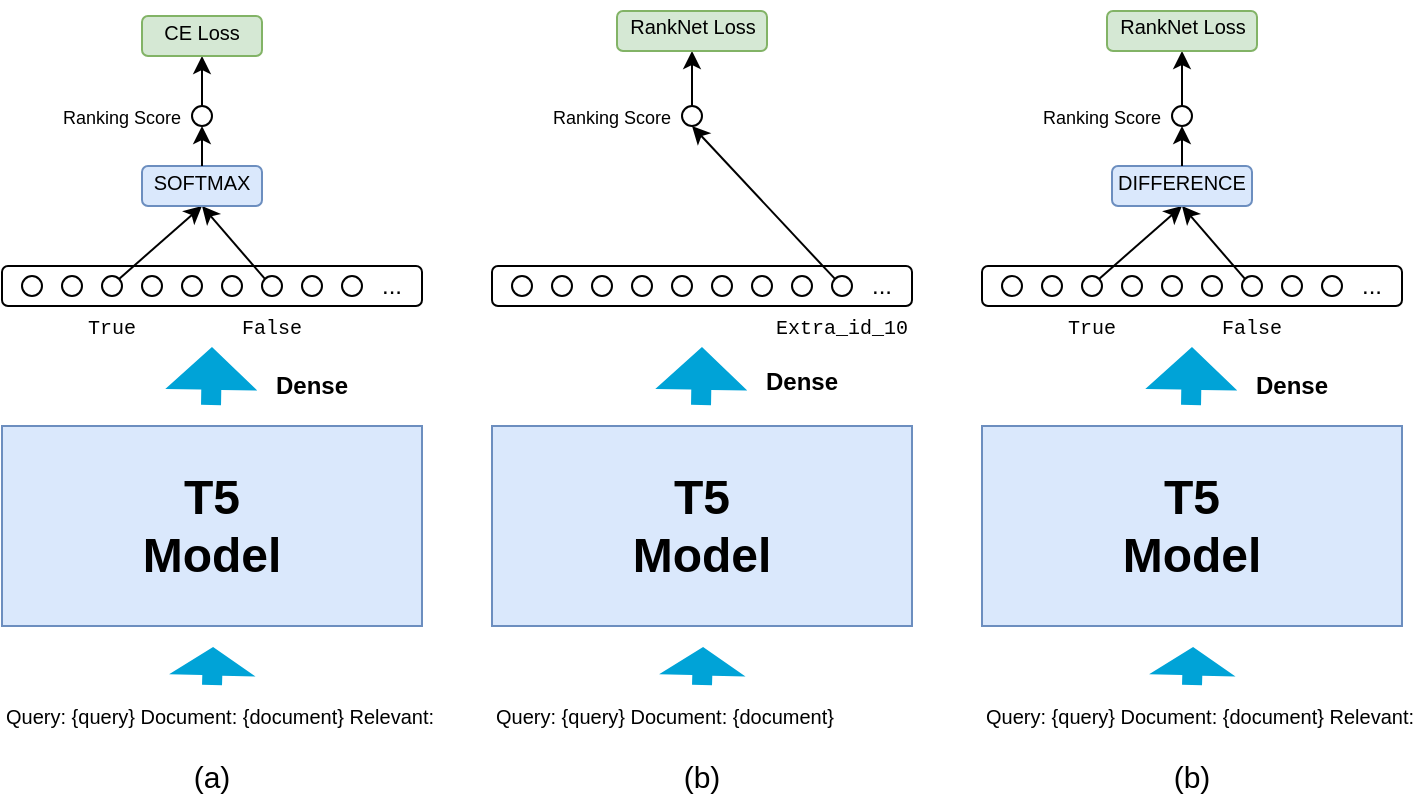<mxfile version="21.6.6" type="github">
  <diagram name="Page-1" id="OymDslJyuLN4I2w5_QEG">
    <mxGraphModel dx="797" dy="459" grid="0" gridSize="10" guides="1" tooltips="1" connect="1" arrows="1" fold="1" page="1" pageScale="1" pageWidth="850" pageHeight="1100" math="0" shadow="0">
      <root>
        <mxCell id="0" />
        <mxCell id="1" parent="0" />
        <mxCell id="87Bv8u5huuqqNGazQj6s-1" value="" style="rounded=0;whiteSpace=wrap;html=1;fillColor=#dae8fc;strokeColor=#6c8ebf;" vertex="1" parent="1">
          <mxGeometry x="70" y="430" width="210" height="100" as="geometry" />
        </mxCell>
        <mxCell id="87Bv8u5huuqqNGazQj6s-4" value="&lt;b&gt;&lt;font style=&quot;font-size: 24px;&quot;&gt;T5 Model&lt;/font&gt;&lt;/b&gt;" style="text;html=1;strokeColor=none;fillColor=none;align=center;verticalAlign=middle;whiteSpace=wrap;rounded=0;" vertex="1" parent="1">
          <mxGeometry x="145" y="465" width="60" height="30" as="geometry" />
        </mxCell>
        <mxCell id="87Bv8u5huuqqNGazQj6s-9" value="Query: {query} Document: {document} Relevant:" style="text;html=1;strokeColor=none;fillColor=none;align=left;verticalAlign=middle;whiteSpace=wrap;rounded=0;fontSize=10;" vertex="1" parent="1">
          <mxGeometry x="70" y="560" width="220" height="30" as="geometry" />
        </mxCell>
        <mxCell id="87Bv8u5huuqqNGazQj6s-13" value="" style="shape=flexArrow;endArrow=classic;html=1;rounded=1;endWidth=35;endSize=6.79;fillColor=#00a3d7;strokeColor=none;shadow=0;" edge="1" parent="1">
          <mxGeometry width="50" height="50" relative="1" as="geometry">
            <mxPoint x="174.5" y="420" as="sourcePoint" />
            <mxPoint x="175" y="390" as="targetPoint" />
          </mxGeometry>
        </mxCell>
        <mxCell id="87Bv8u5huuqqNGazQj6s-17" value="" style="rounded=1;whiteSpace=wrap;html=1;" vertex="1" parent="1">
          <mxGeometry x="70" y="350" width="210" height="20" as="geometry" />
        </mxCell>
        <mxCell id="87Bv8u5huuqqNGazQj6s-18" value="" style="ellipse;whiteSpace=wrap;html=1;aspect=fixed;" vertex="1" parent="1">
          <mxGeometry x="80" y="355" width="10" height="10" as="geometry" />
        </mxCell>
        <mxCell id="87Bv8u5huuqqNGazQj6s-22" value="" style="ellipse;whiteSpace=wrap;html=1;aspect=fixed;" vertex="1" parent="1">
          <mxGeometry x="100" y="355" width="10" height="10" as="geometry" />
        </mxCell>
        <mxCell id="87Bv8u5huuqqNGazQj6s-23" value="" style="ellipse;whiteSpace=wrap;html=1;aspect=fixed;" vertex="1" parent="1">
          <mxGeometry x="120" y="355" width="10" height="10" as="geometry" />
        </mxCell>
        <mxCell id="87Bv8u5huuqqNGazQj6s-24" value="" style="ellipse;whiteSpace=wrap;html=1;aspect=fixed;" vertex="1" parent="1">
          <mxGeometry x="140" y="355" width="10" height="10" as="geometry" />
        </mxCell>
        <mxCell id="87Bv8u5huuqqNGazQj6s-25" value="" style="ellipse;whiteSpace=wrap;html=1;aspect=fixed;" vertex="1" parent="1">
          <mxGeometry x="160" y="355" width="10" height="10" as="geometry" />
        </mxCell>
        <mxCell id="87Bv8u5huuqqNGazQj6s-26" value="" style="ellipse;whiteSpace=wrap;html=1;aspect=fixed;" vertex="1" parent="1">
          <mxGeometry x="180" y="355" width="10" height="10" as="geometry" />
        </mxCell>
        <mxCell id="87Bv8u5huuqqNGazQj6s-27" value="" style="ellipse;whiteSpace=wrap;html=1;aspect=fixed;" vertex="1" parent="1">
          <mxGeometry x="200" y="355" width="10" height="10" as="geometry" />
        </mxCell>
        <mxCell id="87Bv8u5huuqqNGazQj6s-28" value="" style="ellipse;whiteSpace=wrap;html=1;aspect=fixed;" vertex="1" parent="1">
          <mxGeometry x="220" y="355" width="10" height="10" as="geometry" />
        </mxCell>
        <mxCell id="87Bv8u5huuqqNGazQj6s-29" value="" style="ellipse;whiteSpace=wrap;html=1;aspect=fixed;" vertex="1" parent="1">
          <mxGeometry x="240" y="355" width="10" height="10" as="geometry" />
        </mxCell>
        <mxCell id="87Bv8u5huuqqNGazQj6s-30" value="..." style="text;html=1;strokeColor=none;fillColor=none;align=center;verticalAlign=middle;whiteSpace=wrap;rounded=0;" vertex="1" parent="1">
          <mxGeometry x="250" y="355" width="30" height="10" as="geometry" />
        </mxCell>
        <mxCell id="87Bv8u5huuqqNGazQj6s-32" value="&lt;font style=&quot;font-size: 10px;&quot; face=&quot;Courier New&quot;&gt;True&lt;/font&gt;" style="text;html=1;strokeColor=none;fillColor=none;align=center;verticalAlign=middle;whiteSpace=wrap;rounded=0;" vertex="1" parent="1">
          <mxGeometry x="95" y="365" width="60" height="30" as="geometry" />
        </mxCell>
        <mxCell id="87Bv8u5huuqqNGazQj6s-33" value="&lt;font style=&quot;font-size: 10px;&quot; face=&quot;Courier New&quot;&gt;False&lt;/font&gt;" style="text;html=1;strokeColor=none;fillColor=none;align=center;verticalAlign=middle;whiteSpace=wrap;rounded=0;" vertex="1" parent="1">
          <mxGeometry x="175" y="365" width="60" height="30" as="geometry" />
        </mxCell>
        <mxCell id="87Bv8u5huuqqNGazQj6s-34" value="" style="endArrow=classic;html=1;rounded=0;exitX=1;exitY=0;exitDx=0;exitDy=0;" edge="1" parent="1" source="87Bv8u5huuqqNGazQj6s-23">
          <mxGeometry width="50" height="50" relative="1" as="geometry">
            <mxPoint x="130" y="355" as="sourcePoint" />
            <mxPoint x="170" y="320" as="targetPoint" />
          </mxGeometry>
        </mxCell>
        <mxCell id="87Bv8u5huuqqNGazQj6s-35" value="" style="endArrow=classic;html=1;rounded=0;exitX=0;exitY=0;exitDx=0;exitDy=0;" edge="1" parent="1" source="87Bv8u5huuqqNGazQj6s-27">
          <mxGeometry width="50" height="50" relative="1" as="geometry">
            <mxPoint x="140" y="365" as="sourcePoint" />
            <mxPoint x="170" y="320" as="targetPoint" />
          </mxGeometry>
        </mxCell>
        <mxCell id="87Bv8u5huuqqNGazQj6s-36" value="" style="rounded=1;whiteSpace=wrap;html=1;fillColor=#dae8fc;strokeColor=#6c8ebf;" vertex="1" parent="1">
          <mxGeometry x="140" y="300" width="60" height="20" as="geometry" />
        </mxCell>
        <mxCell id="87Bv8u5huuqqNGazQj6s-37" value="&lt;font style=&quot;font-size: 10px;&quot;&gt;SOFTMAX&lt;/font&gt;" style="text;html=1;strokeColor=none;fillColor=none;align=center;verticalAlign=middle;whiteSpace=wrap;rounded=0;" vertex="1" parent="1">
          <mxGeometry x="140" y="295" width="60" height="25" as="geometry" />
        </mxCell>
        <mxCell id="87Bv8u5huuqqNGazQj6s-38" value="" style="endArrow=classic;html=1;rounded=0;" edge="1" parent="1" target="87Bv8u5huuqqNGazQj6s-39">
          <mxGeometry width="50" height="50" relative="1" as="geometry">
            <mxPoint x="170" y="300" as="sourcePoint" />
            <mxPoint x="170" y="280" as="targetPoint" />
          </mxGeometry>
        </mxCell>
        <mxCell id="87Bv8u5huuqqNGazQj6s-39" value="" style="ellipse;whiteSpace=wrap;html=1;aspect=fixed;" vertex="1" parent="1">
          <mxGeometry x="165" y="270" width="10" height="10" as="geometry" />
        </mxCell>
        <mxCell id="87Bv8u5huuqqNGazQj6s-40" value="&lt;font style=&quot;font-size: 9px;&quot;&gt;Ranking Score&lt;/font&gt;" style="text;html=1;strokeColor=none;fillColor=none;align=center;verticalAlign=middle;whiteSpace=wrap;rounded=0;" vertex="1" parent="1">
          <mxGeometry x="80" y="260" width="100" height="30" as="geometry" />
        </mxCell>
        <mxCell id="87Bv8u5huuqqNGazQj6s-42" value="" style="shape=flexArrow;endArrow=classic;html=1;rounded=1;endWidth=32.222;endSize=4.4;fillColor=#00a3d7;strokeColor=none;shadow=0;" edge="1" parent="1">
          <mxGeometry width="50" height="50" relative="1" as="geometry">
            <mxPoint x="175" y="560" as="sourcePoint" />
            <mxPoint x="175.56" y="540" as="targetPoint" />
          </mxGeometry>
        </mxCell>
        <mxCell id="87Bv8u5huuqqNGazQj6s-44" value="" style="endArrow=classic;html=1;rounded=0;entryX=0.5;entryY=1;entryDx=0;entryDy=0;" edge="1" parent="1" target="87Bv8u5huuqqNGazQj6s-46">
          <mxGeometry width="50" height="50" relative="1" as="geometry">
            <mxPoint x="170" y="270" as="sourcePoint" />
            <mxPoint x="170" y="250" as="targetPoint" />
          </mxGeometry>
        </mxCell>
        <mxCell id="87Bv8u5huuqqNGazQj6s-45" value="" style="rounded=1;whiteSpace=wrap;html=1;fillColor=#d5e8d4;strokeColor=#82b366;" vertex="1" parent="1">
          <mxGeometry x="140" y="225" width="60" height="20" as="geometry" />
        </mxCell>
        <mxCell id="87Bv8u5huuqqNGazQj6s-46" value="&lt;font style=&quot;font-size: 10px;&quot;&gt;CE Loss&lt;/font&gt;" style="text;html=1;strokeColor=none;fillColor=none;align=center;verticalAlign=middle;whiteSpace=wrap;rounded=0;" vertex="1" parent="1">
          <mxGeometry x="140" y="220" width="60" height="25" as="geometry" />
        </mxCell>
        <mxCell id="87Bv8u5huuqqNGazQj6s-47" value="" style="rounded=0;whiteSpace=wrap;html=1;fillColor=#dae8fc;strokeColor=#6c8ebf;" vertex="1" parent="1">
          <mxGeometry x="315" y="430" width="210" height="100" as="geometry" />
        </mxCell>
        <mxCell id="87Bv8u5huuqqNGazQj6s-48" value="&lt;b&gt;&lt;font style=&quot;font-size: 24px;&quot;&gt;T5 Model&lt;/font&gt;&lt;/b&gt;" style="text;html=1;strokeColor=none;fillColor=none;align=center;verticalAlign=middle;whiteSpace=wrap;rounded=0;" vertex="1" parent="1">
          <mxGeometry x="390" y="465" width="60" height="30" as="geometry" />
        </mxCell>
        <mxCell id="87Bv8u5huuqqNGazQj6s-49" value="Query: {query} Document: {document}" style="text;html=1;strokeColor=none;fillColor=none;align=left;verticalAlign=middle;whiteSpace=wrap;rounded=0;fontSize=10;" vertex="1" parent="1">
          <mxGeometry x="315" y="560" width="220" height="30" as="geometry" />
        </mxCell>
        <mxCell id="87Bv8u5huuqqNGazQj6s-50" value="" style="shape=flexArrow;endArrow=classic;html=1;rounded=1;endWidth=35;endSize=6.79;fillColor=#00a3d7;strokeColor=none;shadow=0;" edge="1" parent="1">
          <mxGeometry width="50" height="50" relative="1" as="geometry">
            <mxPoint x="419.5" y="420" as="sourcePoint" />
            <mxPoint x="420" y="390" as="targetPoint" />
          </mxGeometry>
        </mxCell>
        <mxCell id="87Bv8u5huuqqNGazQj6s-51" value="" style="rounded=1;whiteSpace=wrap;html=1;" vertex="1" parent="1">
          <mxGeometry x="315" y="350" width="210" height="20" as="geometry" />
        </mxCell>
        <mxCell id="87Bv8u5huuqqNGazQj6s-52" value="" style="ellipse;whiteSpace=wrap;html=1;aspect=fixed;" vertex="1" parent="1">
          <mxGeometry x="325" y="355" width="10" height="10" as="geometry" />
        </mxCell>
        <mxCell id="87Bv8u5huuqqNGazQj6s-53" value="" style="ellipse;whiteSpace=wrap;html=1;aspect=fixed;" vertex="1" parent="1">
          <mxGeometry x="345" y="355" width="10" height="10" as="geometry" />
        </mxCell>
        <mxCell id="87Bv8u5huuqqNGazQj6s-54" value="" style="ellipse;whiteSpace=wrap;html=1;aspect=fixed;" vertex="1" parent="1">
          <mxGeometry x="365" y="355" width="10" height="10" as="geometry" />
        </mxCell>
        <mxCell id="87Bv8u5huuqqNGazQj6s-55" value="" style="ellipse;whiteSpace=wrap;html=1;aspect=fixed;" vertex="1" parent="1">
          <mxGeometry x="385" y="355" width="10" height="10" as="geometry" />
        </mxCell>
        <mxCell id="87Bv8u5huuqqNGazQj6s-56" value="" style="ellipse;whiteSpace=wrap;html=1;aspect=fixed;" vertex="1" parent="1">
          <mxGeometry x="405" y="355" width="10" height="10" as="geometry" />
        </mxCell>
        <mxCell id="87Bv8u5huuqqNGazQj6s-57" value="" style="ellipse;whiteSpace=wrap;html=1;aspect=fixed;" vertex="1" parent="1">
          <mxGeometry x="425" y="355" width="10" height="10" as="geometry" />
        </mxCell>
        <mxCell id="87Bv8u5huuqqNGazQj6s-58" value="" style="ellipse;whiteSpace=wrap;html=1;aspect=fixed;" vertex="1" parent="1">
          <mxGeometry x="445" y="355" width="10" height="10" as="geometry" />
        </mxCell>
        <mxCell id="87Bv8u5huuqqNGazQj6s-59" value="" style="ellipse;whiteSpace=wrap;html=1;aspect=fixed;" vertex="1" parent="1">
          <mxGeometry x="465" y="355" width="10" height="10" as="geometry" />
        </mxCell>
        <mxCell id="87Bv8u5huuqqNGazQj6s-60" value="" style="ellipse;whiteSpace=wrap;html=1;aspect=fixed;" vertex="1" parent="1">
          <mxGeometry x="485" y="355" width="10" height="10" as="geometry" />
        </mxCell>
        <mxCell id="87Bv8u5huuqqNGazQj6s-61" value="..." style="text;html=1;strokeColor=none;fillColor=none;align=center;verticalAlign=middle;whiteSpace=wrap;rounded=0;" vertex="1" parent="1">
          <mxGeometry x="495" y="355" width="30" height="10" as="geometry" />
        </mxCell>
        <mxCell id="87Bv8u5huuqqNGazQj6s-63" value="&lt;font style=&quot;font-size: 10px;&quot; face=&quot;Courier New&quot;&gt;Extra_id_10&lt;/font&gt;" style="text;html=1;strokeColor=none;fillColor=none;align=center;verticalAlign=middle;whiteSpace=wrap;rounded=0;" vertex="1" parent="1">
          <mxGeometry x="460" y="365" width="60" height="30" as="geometry" />
        </mxCell>
        <mxCell id="87Bv8u5huuqqNGazQj6s-69" value="" style="ellipse;whiteSpace=wrap;html=1;aspect=fixed;" vertex="1" parent="1">
          <mxGeometry x="410" y="270" width="10" height="10" as="geometry" />
        </mxCell>
        <mxCell id="87Bv8u5huuqqNGazQj6s-70" value="&lt;font style=&quot;font-size: 9px;&quot;&gt;Ranking Score&lt;/font&gt;" style="text;html=1;strokeColor=none;fillColor=none;align=center;verticalAlign=middle;whiteSpace=wrap;rounded=0;" vertex="1" parent="1">
          <mxGeometry x="325" y="260" width="100" height="30" as="geometry" />
        </mxCell>
        <mxCell id="87Bv8u5huuqqNGazQj6s-71" value="" style="shape=flexArrow;endArrow=classic;html=1;rounded=1;endWidth=32.222;endSize=4.4;fillColor=#00a3d7;strokeColor=none;shadow=0;" edge="1" parent="1">
          <mxGeometry width="50" height="50" relative="1" as="geometry">
            <mxPoint x="420" y="560" as="sourcePoint" />
            <mxPoint x="420.56" y="540" as="targetPoint" />
          </mxGeometry>
        </mxCell>
        <mxCell id="87Bv8u5huuqqNGazQj6s-72" value="" style="endArrow=classic;html=1;rounded=0;entryX=0.5;entryY=1;entryDx=0;entryDy=0;" edge="1" parent="1" target="87Bv8u5huuqqNGazQj6s-74">
          <mxGeometry width="50" height="50" relative="1" as="geometry">
            <mxPoint x="415" y="270" as="sourcePoint" />
            <mxPoint x="415" y="250" as="targetPoint" />
          </mxGeometry>
        </mxCell>
        <mxCell id="87Bv8u5huuqqNGazQj6s-73" value="" style="rounded=1;whiteSpace=wrap;html=1;fillColor=#d5e8d4;strokeColor=#82b366;" vertex="1" parent="1">
          <mxGeometry x="377.5" y="222.5" width="75" height="20" as="geometry" />
        </mxCell>
        <mxCell id="87Bv8u5huuqqNGazQj6s-74" value="&lt;font style=&quot;font-size: 10px;&quot;&gt;RankNet Loss&lt;/font&gt;" style="text;html=1;strokeColor=none;fillColor=none;align=center;verticalAlign=middle;whiteSpace=wrap;rounded=0;" vertex="1" parent="1">
          <mxGeometry x="372.5" y="217.5" width="85" height="25" as="geometry" />
        </mxCell>
        <mxCell id="87Bv8u5huuqqNGazQj6s-75" value="" style="rounded=0;whiteSpace=wrap;html=1;fillColor=#dae8fc;strokeColor=#6c8ebf;" vertex="1" parent="1">
          <mxGeometry x="560" y="430" width="210" height="100" as="geometry" />
        </mxCell>
        <mxCell id="87Bv8u5huuqqNGazQj6s-76" value="&lt;b&gt;&lt;font style=&quot;font-size: 24px;&quot;&gt;T5 Model&lt;/font&gt;&lt;/b&gt;" style="text;html=1;strokeColor=none;fillColor=none;align=center;verticalAlign=middle;whiteSpace=wrap;rounded=0;" vertex="1" parent="1">
          <mxGeometry x="635" y="465" width="60" height="30" as="geometry" />
        </mxCell>
        <mxCell id="87Bv8u5huuqqNGazQj6s-77" value="Query: {query} Document: {document} Relevant:" style="text;html=1;strokeColor=none;fillColor=none;align=left;verticalAlign=middle;whiteSpace=wrap;rounded=0;fontSize=10;" vertex="1" parent="1">
          <mxGeometry x="560" y="560" width="220" height="30" as="geometry" />
        </mxCell>
        <mxCell id="87Bv8u5huuqqNGazQj6s-78" value="" style="shape=flexArrow;endArrow=classic;html=1;rounded=1;endWidth=35;endSize=6.79;fillColor=#00a3d7;strokeColor=none;shadow=0;" edge="1" parent="1">
          <mxGeometry width="50" height="50" relative="1" as="geometry">
            <mxPoint x="664.5" y="420" as="sourcePoint" />
            <mxPoint x="665" y="390" as="targetPoint" />
          </mxGeometry>
        </mxCell>
        <mxCell id="87Bv8u5huuqqNGazQj6s-79" value="" style="rounded=1;whiteSpace=wrap;html=1;" vertex="1" parent="1">
          <mxGeometry x="560" y="350" width="210" height="20" as="geometry" />
        </mxCell>
        <mxCell id="87Bv8u5huuqqNGazQj6s-80" value="" style="ellipse;whiteSpace=wrap;html=1;aspect=fixed;" vertex="1" parent="1">
          <mxGeometry x="570" y="355" width="10" height="10" as="geometry" />
        </mxCell>
        <mxCell id="87Bv8u5huuqqNGazQj6s-81" value="" style="ellipse;whiteSpace=wrap;html=1;aspect=fixed;" vertex="1" parent="1">
          <mxGeometry x="590" y="355" width="10" height="10" as="geometry" />
        </mxCell>
        <mxCell id="87Bv8u5huuqqNGazQj6s-82" value="" style="ellipse;whiteSpace=wrap;html=1;aspect=fixed;" vertex="1" parent="1">
          <mxGeometry x="610" y="355" width="10" height="10" as="geometry" />
        </mxCell>
        <mxCell id="87Bv8u5huuqqNGazQj6s-83" value="" style="ellipse;whiteSpace=wrap;html=1;aspect=fixed;" vertex="1" parent="1">
          <mxGeometry x="630" y="355" width="10" height="10" as="geometry" />
        </mxCell>
        <mxCell id="87Bv8u5huuqqNGazQj6s-84" value="" style="ellipse;whiteSpace=wrap;html=1;aspect=fixed;" vertex="1" parent="1">
          <mxGeometry x="650" y="355" width="10" height="10" as="geometry" />
        </mxCell>
        <mxCell id="87Bv8u5huuqqNGazQj6s-85" value="" style="ellipse;whiteSpace=wrap;html=1;aspect=fixed;" vertex="1" parent="1">
          <mxGeometry x="670" y="355" width="10" height="10" as="geometry" />
        </mxCell>
        <mxCell id="87Bv8u5huuqqNGazQj6s-86" value="" style="ellipse;whiteSpace=wrap;html=1;aspect=fixed;" vertex="1" parent="1">
          <mxGeometry x="690" y="355" width="10" height="10" as="geometry" />
        </mxCell>
        <mxCell id="87Bv8u5huuqqNGazQj6s-87" value="" style="ellipse;whiteSpace=wrap;html=1;aspect=fixed;" vertex="1" parent="1">
          <mxGeometry x="710" y="355" width="10" height="10" as="geometry" />
        </mxCell>
        <mxCell id="87Bv8u5huuqqNGazQj6s-88" value="" style="ellipse;whiteSpace=wrap;html=1;aspect=fixed;" vertex="1" parent="1">
          <mxGeometry x="730" y="355" width="10" height="10" as="geometry" />
        </mxCell>
        <mxCell id="87Bv8u5huuqqNGazQj6s-89" value="..." style="text;html=1;strokeColor=none;fillColor=none;align=center;verticalAlign=middle;whiteSpace=wrap;rounded=0;" vertex="1" parent="1">
          <mxGeometry x="740" y="355" width="30" height="10" as="geometry" />
        </mxCell>
        <mxCell id="87Bv8u5huuqqNGazQj6s-90" value="&lt;font style=&quot;font-size: 10px;&quot; face=&quot;Courier New&quot;&gt;True&lt;/font&gt;" style="text;html=1;strokeColor=none;fillColor=none;align=center;verticalAlign=middle;whiteSpace=wrap;rounded=0;" vertex="1" parent="1">
          <mxGeometry x="585" y="365" width="60" height="30" as="geometry" />
        </mxCell>
        <mxCell id="87Bv8u5huuqqNGazQj6s-91" value="&lt;font style=&quot;font-size: 10px;&quot; face=&quot;Courier New&quot;&gt;False&lt;/font&gt;" style="text;html=1;strokeColor=none;fillColor=none;align=center;verticalAlign=middle;whiteSpace=wrap;rounded=0;" vertex="1" parent="1">
          <mxGeometry x="665" y="365" width="60" height="30" as="geometry" />
        </mxCell>
        <mxCell id="87Bv8u5huuqqNGazQj6s-92" value="" style="endArrow=classic;html=1;rounded=0;exitX=1;exitY=0;exitDx=0;exitDy=0;" edge="1" parent="1" source="87Bv8u5huuqqNGazQj6s-82">
          <mxGeometry width="50" height="50" relative="1" as="geometry">
            <mxPoint x="620" y="355" as="sourcePoint" />
            <mxPoint x="660" y="320" as="targetPoint" />
          </mxGeometry>
        </mxCell>
        <mxCell id="87Bv8u5huuqqNGazQj6s-93" value="" style="endArrow=classic;html=1;rounded=0;exitX=0;exitY=0;exitDx=0;exitDy=0;" edge="1" parent="1" source="87Bv8u5huuqqNGazQj6s-86">
          <mxGeometry width="50" height="50" relative="1" as="geometry">
            <mxPoint x="630" y="365" as="sourcePoint" />
            <mxPoint x="660" y="320" as="targetPoint" />
          </mxGeometry>
        </mxCell>
        <mxCell id="87Bv8u5huuqqNGazQj6s-94" value="" style="rounded=1;whiteSpace=wrap;html=1;fillColor=#dae8fc;strokeColor=#6c8ebf;" vertex="1" parent="1">
          <mxGeometry x="625" y="300" width="70" height="20" as="geometry" />
        </mxCell>
        <mxCell id="87Bv8u5huuqqNGazQj6s-95" value="&lt;font style=&quot;font-size: 10px;&quot;&gt;DIFFERENCE&lt;/font&gt;" style="text;html=1;strokeColor=none;fillColor=none;align=center;verticalAlign=middle;whiteSpace=wrap;rounded=0;" vertex="1" parent="1">
          <mxGeometry x="630" y="295" width="60" height="25" as="geometry" />
        </mxCell>
        <mxCell id="87Bv8u5huuqqNGazQj6s-96" value="" style="endArrow=classic;html=1;rounded=0;" edge="1" parent="1" target="87Bv8u5huuqqNGazQj6s-97">
          <mxGeometry width="50" height="50" relative="1" as="geometry">
            <mxPoint x="660" y="300" as="sourcePoint" />
            <mxPoint x="660" y="280" as="targetPoint" />
          </mxGeometry>
        </mxCell>
        <mxCell id="87Bv8u5huuqqNGazQj6s-97" value="" style="ellipse;whiteSpace=wrap;html=1;aspect=fixed;" vertex="1" parent="1">
          <mxGeometry x="655" y="270" width="10" height="10" as="geometry" />
        </mxCell>
        <mxCell id="87Bv8u5huuqqNGazQj6s-98" value="&lt;font style=&quot;font-size: 9px;&quot;&gt;Ranking Score&lt;/font&gt;" style="text;html=1;strokeColor=none;fillColor=none;align=center;verticalAlign=middle;whiteSpace=wrap;rounded=0;" vertex="1" parent="1">
          <mxGeometry x="570" y="260" width="100" height="30" as="geometry" />
        </mxCell>
        <mxCell id="87Bv8u5huuqqNGazQj6s-99" value="" style="shape=flexArrow;endArrow=classic;html=1;rounded=1;endWidth=32.222;endSize=4.4;fillColor=#00a3d7;strokeColor=none;shadow=0;" edge="1" parent="1">
          <mxGeometry width="50" height="50" relative="1" as="geometry">
            <mxPoint x="665" y="560" as="sourcePoint" />
            <mxPoint x="665.56" y="540" as="targetPoint" />
          </mxGeometry>
        </mxCell>
        <mxCell id="87Bv8u5huuqqNGazQj6s-100" value="" style="endArrow=classic;html=1;rounded=0;entryX=0.5;entryY=1;entryDx=0;entryDy=0;" edge="1" parent="1" target="87Bv8u5huuqqNGazQj6s-105">
          <mxGeometry width="50" height="50" relative="1" as="geometry">
            <mxPoint x="660" y="270" as="sourcePoint" />
            <mxPoint x="660" y="245" as="targetPoint" />
          </mxGeometry>
        </mxCell>
        <mxCell id="87Bv8u5huuqqNGazQj6s-103" value="" style="endArrow=classic;html=1;rounded=0;exitX=0;exitY=0;exitDx=0;exitDy=0;entryX=0.5;entryY=1;entryDx=0;entryDy=0;" edge="1" parent="1" source="87Bv8u5huuqqNGazQj6s-60" target="87Bv8u5huuqqNGazQj6s-69">
          <mxGeometry width="50" height="50" relative="1" as="geometry">
            <mxPoint x="446" y="356" as="sourcePoint" />
            <mxPoint x="415" y="320" as="targetPoint" />
          </mxGeometry>
        </mxCell>
        <mxCell id="87Bv8u5huuqqNGazQj6s-104" value="" style="rounded=1;whiteSpace=wrap;html=1;fillColor=#d5e8d4;strokeColor=#82b366;" vertex="1" parent="1">
          <mxGeometry x="622.5" y="222.5" width="75" height="20" as="geometry" />
        </mxCell>
        <mxCell id="87Bv8u5huuqqNGazQj6s-105" value="&lt;font style=&quot;font-size: 10px;&quot;&gt;RankNet Loss&lt;/font&gt;" style="text;html=1;strokeColor=none;fillColor=none;align=center;verticalAlign=middle;whiteSpace=wrap;rounded=0;" vertex="1" parent="1">
          <mxGeometry x="617.5" y="217.5" width="85" height="25" as="geometry" />
        </mxCell>
        <mxCell id="87Bv8u5huuqqNGazQj6s-106" value="&lt;b&gt;Dense&lt;/b&gt;" style="text;html=1;strokeColor=none;fillColor=none;align=center;verticalAlign=middle;whiteSpace=wrap;rounded=0;" vertex="1" parent="1">
          <mxGeometry x="195" y="395" width="60" height="30" as="geometry" />
        </mxCell>
        <mxCell id="87Bv8u5huuqqNGazQj6s-107" value="&lt;b&gt;Dense&lt;/b&gt;" style="text;html=1;strokeColor=none;fillColor=none;align=center;verticalAlign=middle;whiteSpace=wrap;rounded=0;" vertex="1" parent="1">
          <mxGeometry x="440" y="393" width="60" height="30" as="geometry" />
        </mxCell>
        <mxCell id="87Bv8u5huuqqNGazQj6s-108" value="&lt;b&gt;Dense&lt;/b&gt;" style="text;html=1;strokeColor=none;fillColor=none;align=center;verticalAlign=middle;whiteSpace=wrap;rounded=0;" vertex="1" parent="1">
          <mxGeometry x="685" y="395" width="60" height="30" as="geometry" />
        </mxCell>
        <mxCell id="87Bv8u5huuqqNGazQj6s-109" value="&lt;font style=&quot;font-size: 15px;&quot;&gt;(a)&lt;/font&gt;" style="text;html=1;strokeColor=none;fillColor=none;align=center;verticalAlign=middle;whiteSpace=wrap;rounded=0;" vertex="1" parent="1">
          <mxGeometry x="129" y="590" width="92" height="30" as="geometry" />
        </mxCell>
        <mxCell id="87Bv8u5huuqqNGazQj6s-110" value="&lt;font style=&quot;font-size: 15px;&quot;&gt;(b)&lt;/font&gt;" style="text;html=1;strokeColor=none;fillColor=none;align=center;verticalAlign=middle;whiteSpace=wrap;rounded=0;" vertex="1" parent="1">
          <mxGeometry x="619" y="590" width="92" height="30" as="geometry" />
        </mxCell>
        <mxCell id="87Bv8u5huuqqNGazQj6s-111" value="&lt;font style=&quot;font-size: 15px;&quot;&gt;(b)&lt;/font&gt;" style="text;html=1;strokeColor=none;fillColor=none;align=center;verticalAlign=middle;whiteSpace=wrap;rounded=0;" vertex="1" parent="1">
          <mxGeometry x="374" y="590" width="92" height="30" as="geometry" />
        </mxCell>
      </root>
    </mxGraphModel>
  </diagram>
</mxfile>
